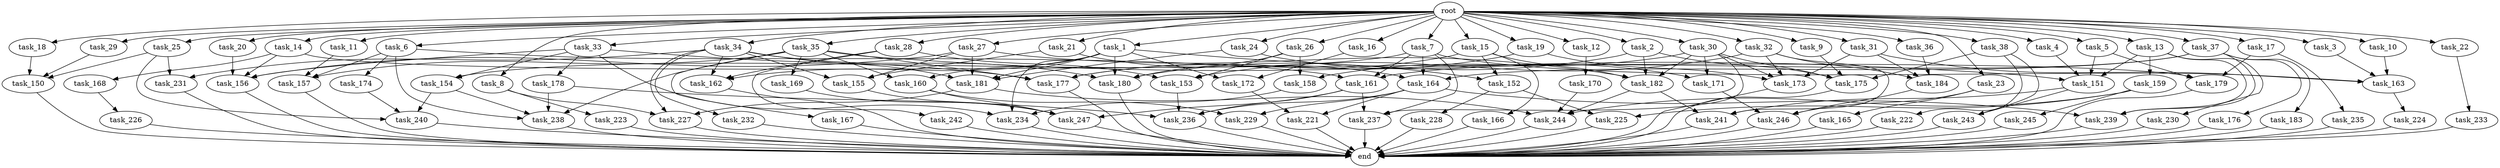 digraph G {
  root [size="0.000000"];
  task_1 [size="2.048000"];
  task_2 [size="2.048000"];
  task_3 [size="2.048000"];
  task_4 [size="2.048000"];
  task_5 [size="2.048000"];
  task_6 [size="2.048000"];
  task_7 [size="2.048000"];
  task_8 [size="2.048000"];
  task_9 [size="2.048000"];
  task_10 [size="2.048000"];
  task_11 [size="2.048000"];
  task_12 [size="2.048000"];
  task_13 [size="2.048000"];
  task_14 [size="2.048000"];
  task_15 [size="2.048000"];
  task_16 [size="2.048000"];
  task_17 [size="2.048000"];
  task_18 [size="2.048000"];
  task_19 [size="2.048000"];
  task_20 [size="2.048000"];
  task_21 [size="2.048000"];
  task_22 [size="2.048000"];
  task_23 [size="2.048000"];
  task_24 [size="2.048000"];
  task_25 [size="2.048000"];
  task_26 [size="2.048000"];
  task_27 [size="2.048000"];
  task_28 [size="2.048000"];
  task_29 [size="2.048000"];
  task_30 [size="2.048000"];
  task_31 [size="2.048000"];
  task_32 [size="2.048000"];
  task_33 [size="2.048000"];
  task_34 [size="2.048000"];
  task_35 [size="2.048000"];
  task_36 [size="2.048000"];
  task_37 [size="2.048000"];
  task_38 [size="2.048000"];
  task_150 [size="2851858284.544000"];
  task_151 [size="2164663517.184000"];
  task_152 [size="137438953.472000"];
  task_153 [size="2559800508.416000"];
  task_154 [size="1168231104.512000"];
  task_155 [size="2559800508.416000"];
  task_156 [size="4209067950.080000"];
  task_157 [size="1185410973.696000"];
  task_158 [size="2817498546.176000"];
  task_159 [size="429496729.600000"];
  task_160 [size="343597383.680000"];
  task_161 [size="979252543.488000"];
  task_162 [size="2559800508.416000"];
  task_163 [size="1477468749.824000"];
  task_164 [size="979252543.488000"];
  task_165 [size="1391569403.904000"];
  task_166 [size="68719476.736000"];
  task_167 [size="274877906.944000"];
  task_168 [size="618475290.624000"];
  task_169 [size="274877906.944000"];
  task_170 [size="1391569403.904000"];
  task_171 [size="1872605741.056000"];
  task_172 [size="343597383.680000"];
  task_173 [size="2010044694.528000"];
  task_174 [size="68719476.736000"];
  task_175 [size="4020089389.056000"];
  task_176 [size="841813590.016000"];
  task_177 [size="1511828488.192000"];
  task_178 [size="1099511627.776000"];
  task_179 [size="962072674.304000"];
  task_180 [size="2886218022.912000"];
  task_181 [size="2714419331.072000"];
  task_182 [size="3796751089.664000"];
  task_183 [size="841813590.016000"];
  task_184 [size="1614907703.296000"];
  task_221 [size="1786706395.136000"];
  task_222 [size="841813590.016000"];
  task_223 [size="1717986918.400000"];
  task_224 [size="68719476.736000"];
  task_225 [size="2336462209.024000"];
  task_226 [size="1717986918.400000"];
  task_227 [size="4535485464.576000"];
  task_228 [size="1717986918.400000"];
  task_229 [size="223338299.392000"];
  task_230 [size="429496729.600000"];
  task_231 [size="1717986918.400000"];
  task_232 [size="1099511627.776000"];
  task_233 [size="841813590.016000"];
  task_234 [size="1322849927.168000"];
  task_235 [size="274877906.944000"];
  task_236 [size="1408749273.088000"];
  task_237 [size="2628519985.152000"];
  task_238 [size="1254130450.432000"];
  task_239 [size="1340029796.352000"];
  task_240 [size="3178275799.040000"];
  task_241 [size="1786706395.136000"];
  task_242 [size="1391569403.904000"];
  task_243 [size="1941325217.792000"];
  task_244 [size="4672924418.048000"];
  task_245 [size="618475290.624000"];
  task_246 [size="2662879723.520000"];
  task_247 [size="2267742732.288000"];
  end [size="0.000000"];

  root -> task_1 [size="1.000000"];
  root -> task_2 [size="1.000000"];
  root -> task_3 [size="1.000000"];
  root -> task_4 [size="1.000000"];
  root -> task_5 [size="1.000000"];
  root -> task_6 [size="1.000000"];
  root -> task_7 [size="1.000000"];
  root -> task_8 [size="1.000000"];
  root -> task_9 [size="1.000000"];
  root -> task_10 [size="1.000000"];
  root -> task_11 [size="1.000000"];
  root -> task_12 [size="1.000000"];
  root -> task_13 [size="1.000000"];
  root -> task_14 [size="1.000000"];
  root -> task_15 [size="1.000000"];
  root -> task_16 [size="1.000000"];
  root -> task_17 [size="1.000000"];
  root -> task_18 [size="1.000000"];
  root -> task_19 [size="1.000000"];
  root -> task_20 [size="1.000000"];
  root -> task_21 [size="1.000000"];
  root -> task_22 [size="1.000000"];
  root -> task_23 [size="1.000000"];
  root -> task_24 [size="1.000000"];
  root -> task_25 [size="1.000000"];
  root -> task_26 [size="1.000000"];
  root -> task_27 [size="1.000000"];
  root -> task_28 [size="1.000000"];
  root -> task_29 [size="1.000000"];
  root -> task_30 [size="1.000000"];
  root -> task_31 [size="1.000000"];
  root -> task_32 [size="1.000000"];
  root -> task_33 [size="1.000000"];
  root -> task_34 [size="1.000000"];
  root -> task_35 [size="1.000000"];
  root -> task_36 [size="1.000000"];
  root -> task_37 [size="1.000000"];
  root -> task_38 [size="1.000000"];
  task_1 -> task_152 [size="33554432.000000"];
  task_1 -> task_160 [size="33554432.000000"];
  task_1 -> task_162 [size="33554432.000000"];
  task_1 -> task_172 [size="33554432.000000"];
  task_1 -> task_180 [size="33554432.000000"];
  task_1 -> task_181 [size="33554432.000000"];
  task_1 -> task_234 [size="33554432.000000"];
  task_2 -> task_175 [size="301989888.000000"];
  task_2 -> task_180 [size="301989888.000000"];
  task_2 -> task_182 [size="301989888.000000"];
  task_3 -> task_163 [size="75497472.000000"];
  task_4 -> task_151 [size="679477248.000000"];
  task_5 -> task_151 [size="33554432.000000"];
  task_5 -> task_179 [size="33554432.000000"];
  task_6 -> task_157 [size="33554432.000000"];
  task_6 -> task_161 [size="33554432.000000"];
  task_6 -> task_174 [size="33554432.000000"];
  task_6 -> task_238 [size="33554432.000000"];
  task_7 -> task_154 [size="33554432.000000"];
  task_7 -> task_161 [size="33554432.000000"];
  task_7 -> task_163 [size="33554432.000000"];
  task_7 -> task_164 [size="33554432.000000"];
  task_7 -> task_237 [size="33554432.000000"];
  task_8 -> task_223 [size="838860800.000000"];
  task_8 -> task_227 [size="838860800.000000"];
  task_9 -> task_175 [size="411041792.000000"];
  task_10 -> task_163 [size="536870912.000000"];
  task_11 -> task_157 [size="411041792.000000"];
  task_12 -> task_170 [size="679477248.000000"];
  task_13 -> task_151 [size="209715200.000000"];
  task_13 -> task_159 [size="209715200.000000"];
  task_13 -> task_230 [size="209715200.000000"];
  task_13 -> task_239 [size="209715200.000000"];
  task_14 -> task_156 [size="301989888.000000"];
  task_14 -> task_168 [size="301989888.000000"];
  task_14 -> task_179 [size="301989888.000000"];
  task_15 -> task_152 [size="33554432.000000"];
  task_15 -> task_166 [size="33554432.000000"];
  task_15 -> task_177 [size="33554432.000000"];
  task_15 -> task_182 [size="33554432.000000"];
  task_16 -> task_172 [size="134217728.000000"];
  task_17 -> task_179 [size="134217728.000000"];
  task_17 -> task_235 [size="134217728.000000"];
  task_18 -> task_150 [size="411041792.000000"];
  task_19 -> task_173 [size="33554432.000000"];
  task_19 -> task_177 [size="33554432.000000"];
  task_20 -> task_156 [size="536870912.000000"];
  task_21 -> task_155 [size="33554432.000000"];
  task_21 -> task_164 [size="33554432.000000"];
  task_22 -> task_233 [size="411041792.000000"];
  task_23 -> task_165 [size="679477248.000000"];
  task_23 -> task_246 [size="679477248.000000"];
  task_24 -> task_171 [size="75497472.000000"];
  task_24 -> task_181 [size="75497472.000000"];
  task_25 -> task_150 [size="301989888.000000"];
  task_25 -> task_231 [size="301989888.000000"];
  task_25 -> task_240 [size="301989888.000000"];
  task_26 -> task_153 [size="536870912.000000"];
  task_26 -> task_158 [size="536870912.000000"];
  task_26 -> task_180 [size="536870912.000000"];
  task_27 -> task_155 [size="679477248.000000"];
  task_27 -> task_156 [size="679477248.000000"];
  task_27 -> task_181 [size="679477248.000000"];
  task_27 -> task_182 [size="679477248.000000"];
  task_28 -> task_153 [size="679477248.000000"];
  task_28 -> task_162 [size="679477248.000000"];
  task_28 -> task_242 [size="679477248.000000"];
  task_29 -> task_150 [size="679477248.000000"];
  task_30 -> task_158 [size="838860800.000000"];
  task_30 -> task_171 [size="838860800.000000"];
  task_30 -> task_173 [size="838860800.000000"];
  task_30 -> task_175 [size="838860800.000000"];
  task_30 -> task_182 [size="838860800.000000"];
  task_30 -> task_237 [size="838860800.000000"];
  task_31 -> task_163 [size="75497472.000000"];
  task_31 -> task_173 [size="75497472.000000"];
  task_31 -> task_184 [size="75497472.000000"];
  task_32 -> task_153 [size="33554432.000000"];
  task_32 -> task_173 [size="33554432.000000"];
  task_32 -> task_184 [size="33554432.000000"];
  task_32 -> task_241 [size="33554432.000000"];
  task_33 -> task_154 [size="536870912.000000"];
  task_33 -> task_156 [size="536870912.000000"];
  task_33 -> task_177 [size="536870912.000000"];
  task_33 -> task_178 [size="536870912.000000"];
  task_33 -> task_234 [size="536870912.000000"];
  task_34 -> task_155 [size="536870912.000000"];
  task_34 -> task_162 [size="536870912.000000"];
  task_34 -> task_180 [size="536870912.000000"];
  task_34 -> task_181 [size="536870912.000000"];
  task_34 -> task_227 [size="536870912.000000"];
  task_34 -> task_231 [size="536870912.000000"];
  task_34 -> task_232 [size="536870912.000000"];
  task_35 -> task_151 [size="134217728.000000"];
  task_35 -> task_157 [size="134217728.000000"];
  task_35 -> task_160 [size="134217728.000000"];
  task_35 -> task_167 [size="134217728.000000"];
  task_35 -> task_169 [size="134217728.000000"];
  task_35 -> task_177 [size="134217728.000000"];
  task_35 -> task_238 [size="134217728.000000"];
  task_36 -> task_184 [size="679477248.000000"];
  task_37 -> task_161 [size="411041792.000000"];
  task_37 -> task_164 [size="411041792.000000"];
  task_37 -> task_176 [size="411041792.000000"];
  task_37 -> task_183 [size="411041792.000000"];
  task_37 -> task_239 [size="411041792.000000"];
  task_38 -> task_175 [size="411041792.000000"];
  task_38 -> task_222 [size="411041792.000000"];
  task_38 -> task_243 [size="411041792.000000"];
  task_150 -> end [size="1.000000"];
  task_151 -> task_241 [size="536870912.000000"];
  task_151 -> task_243 [size="536870912.000000"];
  task_152 -> task_225 [size="838860800.000000"];
  task_152 -> task_228 [size="838860800.000000"];
  task_153 -> task_236 [size="209715200.000000"];
  task_154 -> task_238 [size="411041792.000000"];
  task_154 -> task_240 [size="411041792.000000"];
  task_155 -> task_247 [size="209715200.000000"];
  task_156 -> end [size="1.000000"];
  task_157 -> end [size="1.000000"];
  task_158 -> task_234 [size="75497472.000000"];
  task_159 -> task_225 [size="301989888.000000"];
  task_159 -> task_244 [size="301989888.000000"];
  task_159 -> task_245 [size="301989888.000000"];
  task_160 -> task_229 [size="75497472.000000"];
  task_160 -> task_247 [size="75497472.000000"];
  task_161 -> task_236 [size="411041792.000000"];
  task_161 -> task_237 [size="411041792.000000"];
  task_161 -> task_247 [size="411041792.000000"];
  task_162 -> end [size="1.000000"];
  task_163 -> task_224 [size="33554432.000000"];
  task_164 -> task_221 [size="33554432.000000"];
  task_164 -> task_229 [size="33554432.000000"];
  task_164 -> task_236 [size="33554432.000000"];
  task_164 -> task_239 [size="33554432.000000"];
  task_165 -> end [size="1.000000"];
  task_166 -> end [size="1.000000"];
  task_167 -> end [size="1.000000"];
  task_168 -> task_226 [size="838860800.000000"];
  task_169 -> task_247 [size="411041792.000000"];
  task_170 -> task_244 [size="838860800.000000"];
  task_171 -> task_246 [size="411041792.000000"];
  task_172 -> task_221 [size="838860800.000000"];
  task_173 -> end [size="1.000000"];
  task_174 -> task_240 [size="838860800.000000"];
  task_175 -> end [size="1.000000"];
  task_176 -> end [size="1.000000"];
  task_177 -> end [size="1.000000"];
  task_178 -> task_236 [size="33554432.000000"];
  task_178 -> task_238 [size="33554432.000000"];
  task_179 -> end [size="1.000000"];
  task_180 -> end [size="1.000000"];
  task_181 -> task_227 [size="838860800.000000"];
  task_181 -> task_244 [size="838860800.000000"];
  task_182 -> task_241 [size="301989888.000000"];
  task_182 -> task_244 [size="301989888.000000"];
  task_183 -> end [size="1.000000"];
  task_184 -> task_246 [size="209715200.000000"];
  task_221 -> end [size="1.000000"];
  task_222 -> end [size="1.000000"];
  task_223 -> end [size="1.000000"];
  task_224 -> end [size="1.000000"];
  task_225 -> end [size="1.000000"];
  task_226 -> end [size="1.000000"];
  task_227 -> end [size="1.000000"];
  task_228 -> end [size="1.000000"];
  task_229 -> end [size="1.000000"];
  task_230 -> end [size="1.000000"];
  task_231 -> end [size="1.000000"];
  task_232 -> end [size="1.000000"];
  task_233 -> end [size="1.000000"];
  task_234 -> end [size="1.000000"];
  task_235 -> end [size="1.000000"];
  task_236 -> end [size="1.000000"];
  task_237 -> end [size="1.000000"];
  task_238 -> end [size="1.000000"];
  task_239 -> end [size="1.000000"];
  task_240 -> end [size="1.000000"];
  task_241 -> end [size="1.000000"];
  task_242 -> end [size="1.000000"];
  task_243 -> end [size="1.000000"];
  task_244 -> end [size="1.000000"];
  task_245 -> end [size="1.000000"];
  task_246 -> end [size="1.000000"];
  task_247 -> end [size="1.000000"];
}
